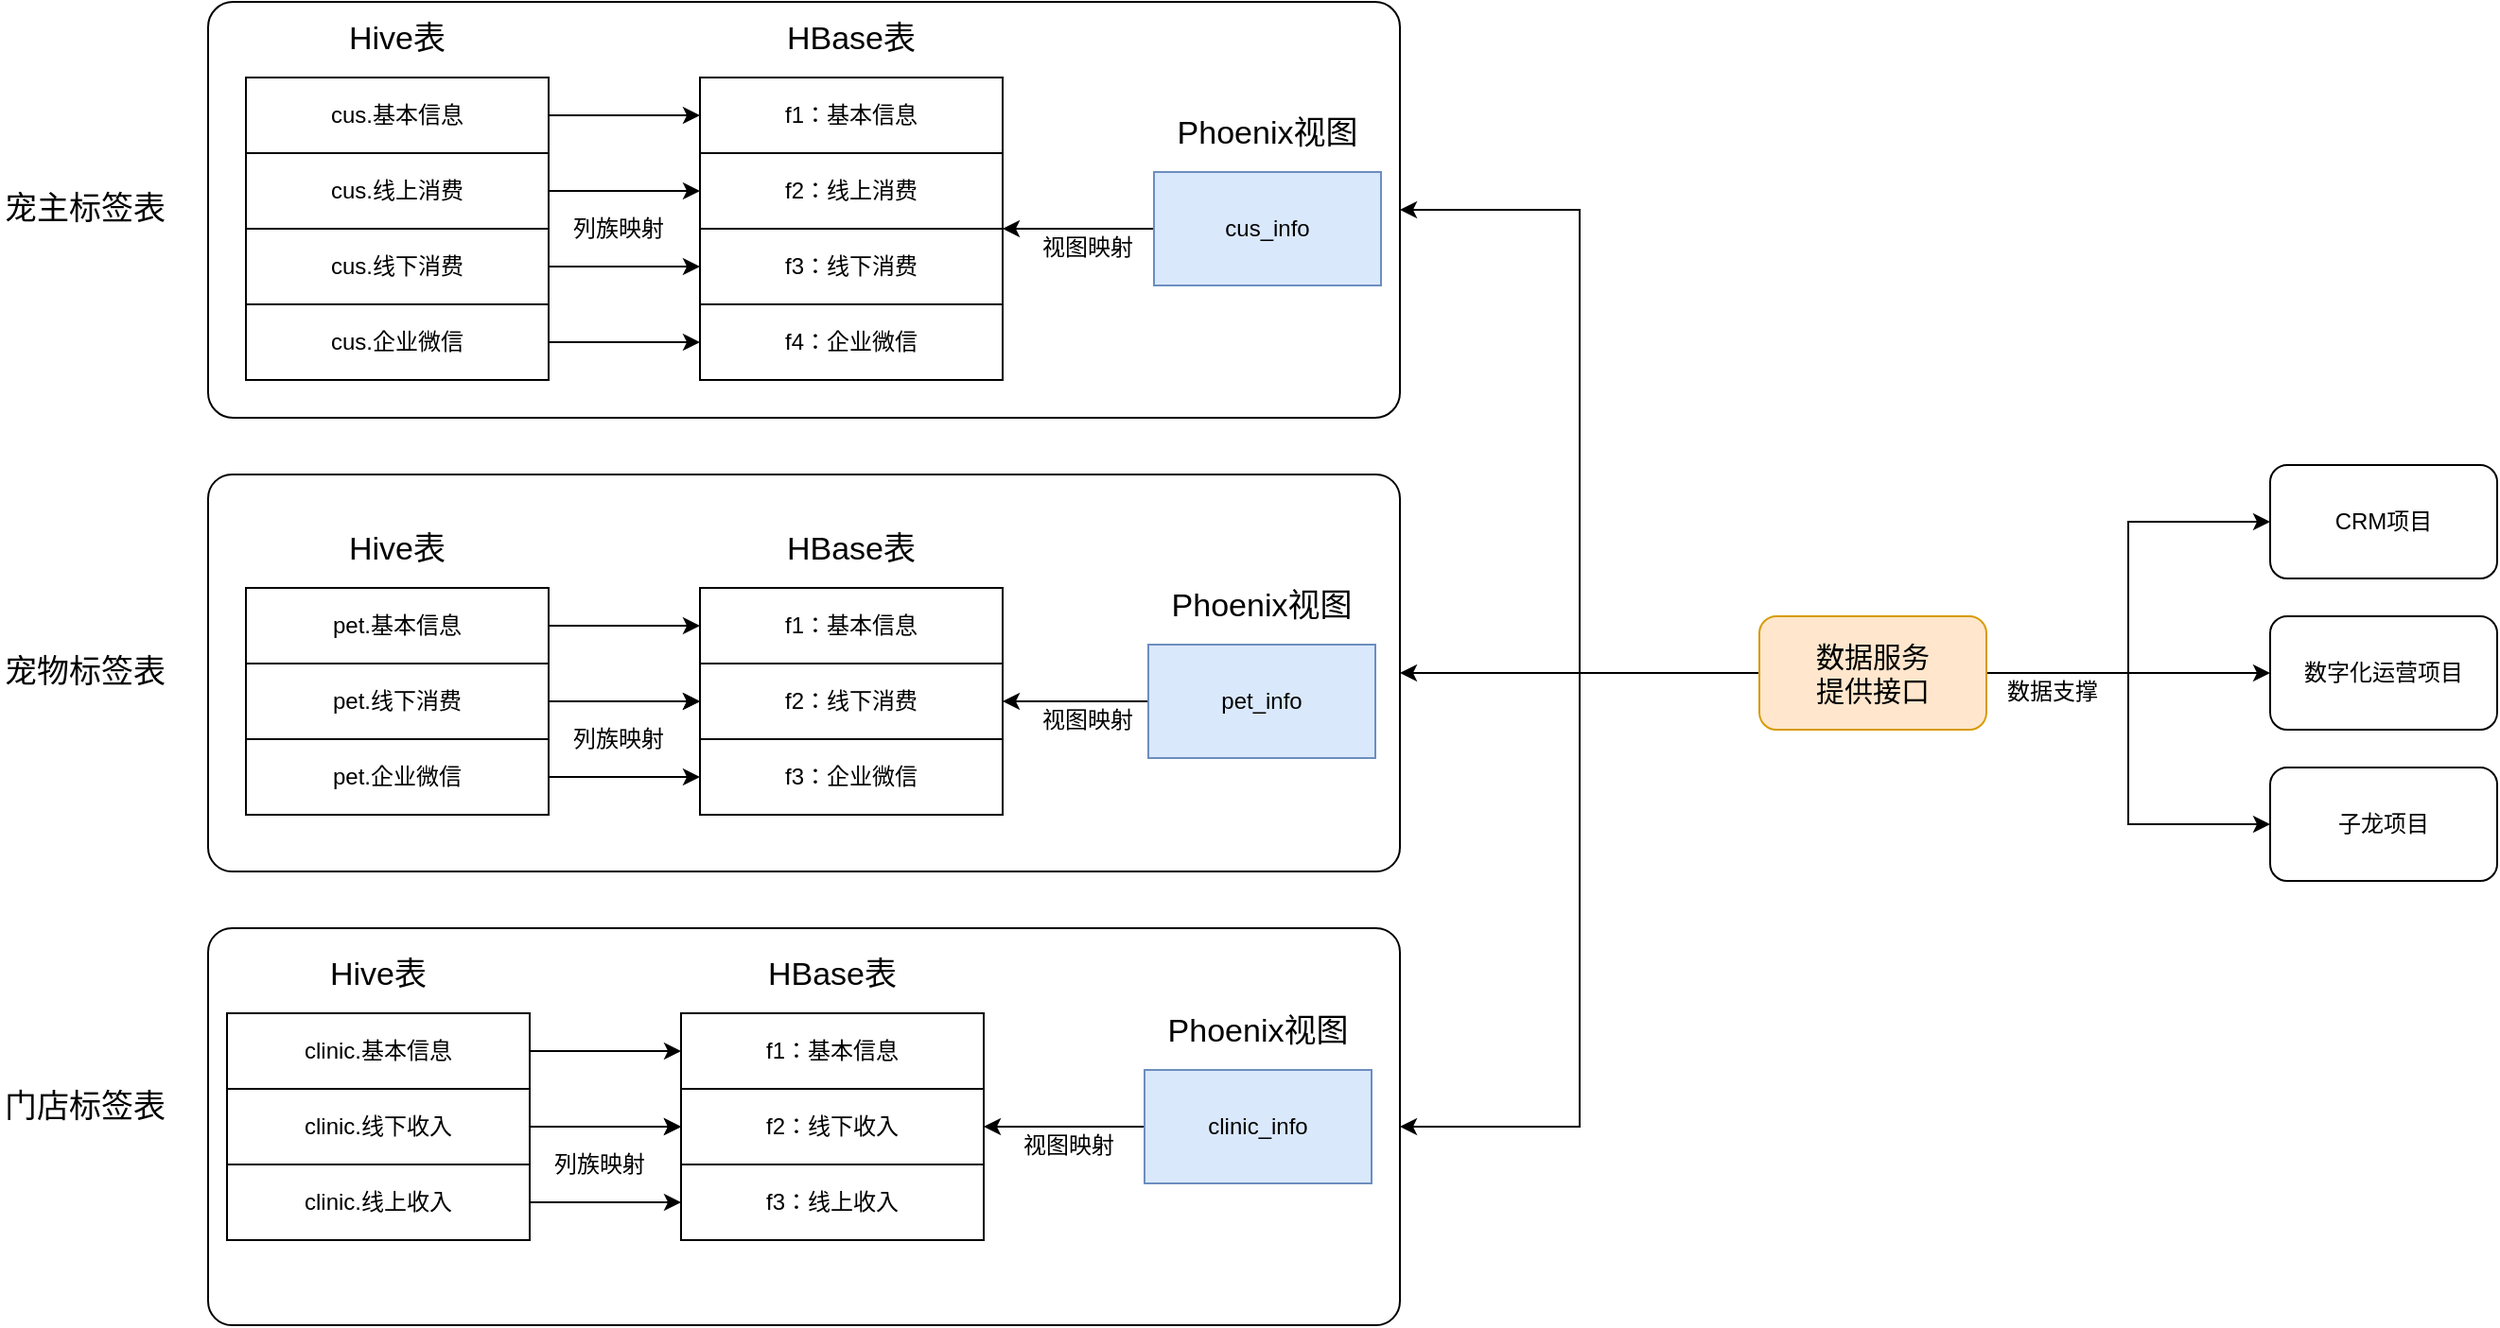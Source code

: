 <mxfile version="14.7.3" type="github">
  <diagram id="xKO2jFpGbFuBAF7imGHl" name="第 1 页">
    <mxGraphModel dx="1826" dy="803" grid="1" gridSize="10" guides="1" tooltips="1" connect="1" arrows="1" fold="1" page="0" pageScale="1" pageWidth="1169" pageHeight="1654" math="0" shadow="0">
      <root>
        <mxCell id="0" />
        <mxCell id="1" parent="0" />
        <mxCell id="o3u2XddfBa8lgzJc_Aud-81" value="" style="rounded=1;whiteSpace=wrap;html=1;arcSize=6;" vertex="1" parent="1">
          <mxGeometry x="60" y="530" width="630" height="210" as="geometry" />
        </mxCell>
        <mxCell id="o3u2XddfBa8lgzJc_Aud-77" value="" style="rounded=1;whiteSpace=wrap;html=1;arcSize=6;" vertex="1" parent="1">
          <mxGeometry x="60" y="290" width="630" height="210" as="geometry" />
        </mxCell>
        <mxCell id="o3u2XddfBa8lgzJc_Aud-75" value="" style="rounded=1;whiteSpace=wrap;html=1;arcSize=6;" vertex="1" parent="1">
          <mxGeometry x="60" y="40" width="630" height="220" as="geometry" />
        </mxCell>
        <mxCell id="o3u2XddfBa8lgzJc_Aud-11" style="edgeStyle=orthogonalEdgeStyle;rounded=0;orthogonalLoop=1;jettySize=auto;html=1;" edge="1" parent="1" source="o3u2XddfBa8lgzJc_Aud-1" target="o3u2XddfBa8lgzJc_Aud-5">
          <mxGeometry relative="1" as="geometry" />
        </mxCell>
        <mxCell id="o3u2XddfBa8lgzJc_Aud-1" value="cus.基本信息" style="rounded=1;whiteSpace=wrap;html=1;arcSize=0;" vertex="1" parent="1">
          <mxGeometry x="80" y="80" width="160" height="40" as="geometry" />
        </mxCell>
        <mxCell id="o3u2XddfBa8lgzJc_Aud-12" style="edgeStyle=orthogonalEdgeStyle;rounded=0;orthogonalLoop=1;jettySize=auto;html=1;" edge="1" parent="1" source="o3u2XddfBa8lgzJc_Aud-2" target="o3u2XddfBa8lgzJc_Aud-6">
          <mxGeometry relative="1" as="geometry" />
        </mxCell>
        <mxCell id="o3u2XddfBa8lgzJc_Aud-2" value="cus.线上消费" style="rounded=1;whiteSpace=wrap;html=1;arcSize=0;" vertex="1" parent="1">
          <mxGeometry x="80" y="120" width="160" height="40" as="geometry" />
        </mxCell>
        <mxCell id="o3u2XddfBa8lgzJc_Aud-13" style="edgeStyle=orthogonalEdgeStyle;rounded=0;orthogonalLoop=1;jettySize=auto;html=1;entryX=0;entryY=0.5;entryDx=0;entryDy=0;" edge="1" parent="1" source="o3u2XddfBa8lgzJc_Aud-3" target="o3u2XddfBa8lgzJc_Aud-7">
          <mxGeometry relative="1" as="geometry" />
        </mxCell>
        <mxCell id="o3u2XddfBa8lgzJc_Aud-3" value="cus.线下消费" style="rounded=1;whiteSpace=wrap;html=1;arcSize=0;" vertex="1" parent="1">
          <mxGeometry x="80" y="160" width="160" height="40" as="geometry" />
        </mxCell>
        <mxCell id="o3u2XddfBa8lgzJc_Aud-14" style="edgeStyle=orthogonalEdgeStyle;rounded=0;orthogonalLoop=1;jettySize=auto;html=1;entryX=0;entryY=0.5;entryDx=0;entryDy=0;" edge="1" parent="1" source="o3u2XddfBa8lgzJc_Aud-4" target="o3u2XddfBa8lgzJc_Aud-8">
          <mxGeometry relative="1" as="geometry" />
        </mxCell>
        <mxCell id="o3u2XddfBa8lgzJc_Aud-4" value="cus.企业微信" style="rounded=1;whiteSpace=wrap;html=1;arcSize=0;" vertex="1" parent="1">
          <mxGeometry x="80" y="200" width="160" height="40" as="geometry" />
        </mxCell>
        <mxCell id="o3u2XddfBa8lgzJc_Aud-5" value="f1：基本信息" style="rounded=0;whiteSpace=wrap;html=1;" vertex="1" parent="1">
          <mxGeometry x="320" y="80" width="160" height="40" as="geometry" />
        </mxCell>
        <mxCell id="o3u2XddfBa8lgzJc_Aud-6" value="f2：线上消费" style="rounded=0;whiteSpace=wrap;html=1;" vertex="1" parent="1">
          <mxGeometry x="320" y="120" width="160" height="40" as="geometry" />
        </mxCell>
        <mxCell id="o3u2XddfBa8lgzJc_Aud-7" value="f3：线下消费" style="rounded=0;whiteSpace=wrap;html=1;" vertex="1" parent="1">
          <mxGeometry x="320" y="160" width="160" height="40" as="geometry" />
        </mxCell>
        <mxCell id="o3u2XddfBa8lgzJc_Aud-8" value="f4：企业微信" style="rounded=0;whiteSpace=wrap;html=1;" vertex="1" parent="1">
          <mxGeometry x="320" y="200" width="160" height="40" as="geometry" />
        </mxCell>
        <mxCell id="o3u2XddfBa8lgzJc_Aud-9" value="&lt;font style=&quot;font-size: 17px&quot;&gt;Hive表&lt;/font&gt;" style="text;html=1;strokeColor=none;fillColor=none;align=center;verticalAlign=middle;whiteSpace=wrap;rounded=0;" vertex="1" parent="1">
          <mxGeometry x="120" y="50" width="80" height="20" as="geometry" />
        </mxCell>
        <mxCell id="o3u2XddfBa8lgzJc_Aud-10" value="&lt;font style=&quot;font-size: 17px&quot;&gt;HBase表&lt;/font&gt;" style="text;html=1;strokeColor=none;fillColor=none;align=center;verticalAlign=middle;whiteSpace=wrap;rounded=0;" vertex="1" parent="1">
          <mxGeometry x="360" y="50" width="80" height="20" as="geometry" />
        </mxCell>
        <mxCell id="o3u2XddfBa8lgzJc_Aud-17" style="edgeStyle=orthogonalEdgeStyle;rounded=0;orthogonalLoop=1;jettySize=auto;html=1;entryX=1;entryY=0;entryDx=0;entryDy=0;" edge="1" parent="1" source="o3u2XddfBa8lgzJc_Aud-15" target="o3u2XddfBa8lgzJc_Aud-7">
          <mxGeometry relative="1" as="geometry">
            <Array as="points">
              <mxPoint x="500" y="160" />
              <mxPoint x="500" y="160" />
            </Array>
          </mxGeometry>
        </mxCell>
        <mxCell id="o3u2XddfBa8lgzJc_Aud-15" value="cus_info" style="rounded=0;whiteSpace=wrap;html=1;fillColor=#dae8fc;strokeColor=#6c8ebf;" vertex="1" parent="1">
          <mxGeometry x="560" y="130" width="120" height="60" as="geometry" />
        </mxCell>
        <mxCell id="o3u2XddfBa8lgzJc_Aud-18" value="&lt;font style=&quot;font-size: 17px&quot;&gt;Phoenix视图&lt;/font&gt;" style="text;html=1;strokeColor=none;fillColor=none;align=center;verticalAlign=middle;whiteSpace=wrap;rounded=0;" vertex="1" parent="1">
          <mxGeometry x="565" y="100" width="110" height="20" as="geometry" />
        </mxCell>
        <mxCell id="o3u2XddfBa8lgzJc_Aud-19" value="CRM项目" style="rounded=1;whiteSpace=wrap;html=1;" vertex="1" parent="1">
          <mxGeometry x="1150" y="285" width="120" height="60" as="geometry" />
        </mxCell>
        <mxCell id="o3u2XddfBa8lgzJc_Aud-20" value="数字化运营项目" style="rounded=1;whiteSpace=wrap;html=1;" vertex="1" parent="1">
          <mxGeometry x="1150" y="365" width="120" height="60" as="geometry" />
        </mxCell>
        <mxCell id="o3u2XddfBa8lgzJc_Aud-21" value="子龙项目" style="rounded=1;whiteSpace=wrap;html=1;" vertex="1" parent="1">
          <mxGeometry x="1150" y="445" width="120" height="60" as="geometry" />
        </mxCell>
        <mxCell id="o3u2XddfBa8lgzJc_Aud-29" style="edgeStyle=orthogonalEdgeStyle;rounded=0;orthogonalLoop=1;jettySize=auto;html=1;entryX=0;entryY=0.5;entryDx=0;entryDy=0;" edge="1" parent="1" source="o3u2XddfBa8lgzJc_Aud-26" target="o3u2XddfBa8lgzJc_Aud-19">
          <mxGeometry relative="1" as="geometry" />
        </mxCell>
        <mxCell id="o3u2XddfBa8lgzJc_Aud-30" style="edgeStyle=orthogonalEdgeStyle;rounded=0;orthogonalLoop=1;jettySize=auto;html=1;entryX=0;entryY=0.5;entryDx=0;entryDy=0;" edge="1" parent="1" source="o3u2XddfBa8lgzJc_Aud-26" target="o3u2XddfBa8lgzJc_Aud-20">
          <mxGeometry relative="1" as="geometry" />
        </mxCell>
        <mxCell id="o3u2XddfBa8lgzJc_Aud-31" style="edgeStyle=orthogonalEdgeStyle;rounded=0;orthogonalLoop=1;jettySize=auto;html=1;entryX=0;entryY=0.5;entryDx=0;entryDy=0;" edge="1" parent="1" source="o3u2XddfBa8lgzJc_Aud-26" target="o3u2XddfBa8lgzJc_Aud-21">
          <mxGeometry relative="1" as="geometry" />
        </mxCell>
        <mxCell id="o3u2XddfBa8lgzJc_Aud-79" style="edgeStyle=orthogonalEdgeStyle;rounded=0;orthogonalLoop=1;jettySize=auto;html=1;entryX=1;entryY=0.5;entryDx=0;entryDy=0;" edge="1" parent="1" source="o3u2XddfBa8lgzJc_Aud-26" target="o3u2XddfBa8lgzJc_Aud-75">
          <mxGeometry relative="1" as="geometry" />
        </mxCell>
        <mxCell id="o3u2XddfBa8lgzJc_Aud-84" style="edgeStyle=orthogonalEdgeStyle;rounded=0;orthogonalLoop=1;jettySize=auto;html=1;entryX=1;entryY=0.5;entryDx=0;entryDy=0;" edge="1" parent="1" source="o3u2XddfBa8lgzJc_Aud-26" target="o3u2XddfBa8lgzJc_Aud-77">
          <mxGeometry relative="1" as="geometry" />
        </mxCell>
        <mxCell id="o3u2XddfBa8lgzJc_Aud-85" style="edgeStyle=orthogonalEdgeStyle;rounded=0;orthogonalLoop=1;jettySize=auto;html=1;entryX=1;entryY=0.5;entryDx=0;entryDy=0;" edge="1" parent="1" source="o3u2XddfBa8lgzJc_Aud-26" target="o3u2XddfBa8lgzJc_Aud-81">
          <mxGeometry relative="1" as="geometry" />
        </mxCell>
        <mxCell id="o3u2XddfBa8lgzJc_Aud-26" value="&lt;font style=&quot;font-size: 15px&quot;&gt;数据服务&lt;br&gt;提供接口&lt;/font&gt;" style="rounded=1;whiteSpace=wrap;html=1;fillColor=#ffe6cc;strokeColor=#d79b00;" vertex="1" parent="1">
          <mxGeometry x="880" y="365" width="120" height="60" as="geometry" />
        </mxCell>
        <mxCell id="o3u2XddfBa8lgzJc_Aud-32" value="视图映射" style="text;html=1;strokeColor=none;fillColor=none;align=center;verticalAlign=middle;whiteSpace=wrap;rounded=0;" vertex="1" parent="1">
          <mxGeometry x="500" y="160" width="50" height="20" as="geometry" />
        </mxCell>
        <mxCell id="o3u2XddfBa8lgzJc_Aud-33" value="列族映射" style="text;html=1;strokeColor=none;fillColor=none;align=center;verticalAlign=middle;whiteSpace=wrap;rounded=0;" vertex="1" parent="1">
          <mxGeometry x="252" y="150" width="50" height="20" as="geometry" />
        </mxCell>
        <mxCell id="o3u2XddfBa8lgzJc_Aud-34" value="数据支撑" style="text;html=1;strokeColor=none;fillColor=none;align=center;verticalAlign=middle;whiteSpace=wrap;rounded=0;" vertex="1" parent="1">
          <mxGeometry x="1010" y="395" width="50" height="20" as="geometry" />
        </mxCell>
        <mxCell id="o3u2XddfBa8lgzJc_Aud-35" style="edgeStyle=orthogonalEdgeStyle;rounded=0;orthogonalLoop=1;jettySize=auto;html=1;" edge="1" parent="1" source="o3u2XddfBa8lgzJc_Aud-36" target="o3u2XddfBa8lgzJc_Aud-43">
          <mxGeometry relative="1" as="geometry" />
        </mxCell>
        <mxCell id="o3u2XddfBa8lgzJc_Aud-36" value="pet.基本信息" style="rounded=1;whiteSpace=wrap;html=1;arcSize=0;" vertex="1" parent="1">
          <mxGeometry x="80" y="350" width="160" height="40" as="geometry" />
        </mxCell>
        <mxCell id="o3u2XddfBa8lgzJc_Aud-37" style="edgeStyle=orthogonalEdgeStyle;rounded=0;orthogonalLoop=1;jettySize=auto;html=1;" edge="1" parent="1">
          <mxGeometry relative="1" as="geometry">
            <mxPoint x="240" y="410" as="sourcePoint" />
            <mxPoint x="320" y="410" as="targetPoint" />
          </mxGeometry>
        </mxCell>
        <mxCell id="o3u2XddfBa8lgzJc_Aud-39" style="edgeStyle=orthogonalEdgeStyle;rounded=0;orthogonalLoop=1;jettySize=auto;html=1;entryX=0;entryY=0.5;entryDx=0;entryDy=0;" edge="1" parent="1" source="o3u2XddfBa8lgzJc_Aud-40" target="o3u2XddfBa8lgzJc_Aud-45">
          <mxGeometry relative="1" as="geometry" />
        </mxCell>
        <mxCell id="o3u2XddfBa8lgzJc_Aud-40" value="pet.线下消费" style="rounded=1;whiteSpace=wrap;html=1;arcSize=0;" vertex="1" parent="1">
          <mxGeometry x="80" y="390" width="160" height="40" as="geometry" />
        </mxCell>
        <mxCell id="o3u2XddfBa8lgzJc_Aud-41" style="edgeStyle=orthogonalEdgeStyle;rounded=0;orthogonalLoop=1;jettySize=auto;html=1;entryX=0;entryY=0.5;entryDx=0;entryDy=0;" edge="1" parent="1" source="o3u2XddfBa8lgzJc_Aud-42" target="o3u2XddfBa8lgzJc_Aud-46">
          <mxGeometry relative="1" as="geometry" />
        </mxCell>
        <mxCell id="o3u2XddfBa8lgzJc_Aud-42" value="pet.企业微信" style="rounded=1;whiteSpace=wrap;html=1;arcSize=0;" vertex="1" parent="1">
          <mxGeometry x="80" y="430" width="160" height="40" as="geometry" />
        </mxCell>
        <mxCell id="o3u2XddfBa8lgzJc_Aud-43" value="f1：基本信息" style="rounded=0;whiteSpace=wrap;html=1;" vertex="1" parent="1">
          <mxGeometry x="320" y="350" width="160" height="40" as="geometry" />
        </mxCell>
        <mxCell id="o3u2XddfBa8lgzJc_Aud-45" value="f2：线下消费" style="rounded=0;whiteSpace=wrap;html=1;" vertex="1" parent="1">
          <mxGeometry x="320" y="390" width="160" height="40" as="geometry" />
        </mxCell>
        <mxCell id="o3u2XddfBa8lgzJc_Aud-46" value="f3：企业微信" style="rounded=0;whiteSpace=wrap;html=1;" vertex="1" parent="1">
          <mxGeometry x="320" y="430" width="160" height="40" as="geometry" />
        </mxCell>
        <mxCell id="o3u2XddfBa8lgzJc_Aud-47" value="&lt;font style=&quot;font-size: 17px&quot;&gt;Hive表&lt;/font&gt;" style="text;html=1;strokeColor=none;fillColor=none;align=center;verticalAlign=middle;whiteSpace=wrap;rounded=0;" vertex="1" parent="1">
          <mxGeometry x="120" y="320" width="80" height="20" as="geometry" />
        </mxCell>
        <mxCell id="o3u2XddfBa8lgzJc_Aud-48" value="&lt;font style=&quot;font-size: 17px&quot;&gt;HBase表&lt;/font&gt;" style="text;html=1;strokeColor=none;fillColor=none;align=center;verticalAlign=middle;whiteSpace=wrap;rounded=0;" vertex="1" parent="1">
          <mxGeometry x="360" y="320" width="80" height="20" as="geometry" />
        </mxCell>
        <mxCell id="o3u2XddfBa8lgzJc_Aud-55" style="edgeStyle=orthogonalEdgeStyle;rounded=0;orthogonalLoop=1;jettySize=auto;html=1;exitX=0;exitY=0.5;exitDx=0;exitDy=0;entryX=1;entryY=0.5;entryDx=0;entryDy=0;" edge="1" parent="1" source="o3u2XddfBa8lgzJc_Aud-50" target="o3u2XddfBa8lgzJc_Aud-45">
          <mxGeometry relative="1" as="geometry" />
        </mxCell>
        <mxCell id="o3u2XddfBa8lgzJc_Aud-50" value="pet_info" style="rounded=0;whiteSpace=wrap;html=1;strokeColor=#6c8ebf;fillColor=#dae8fc;" vertex="1" parent="1">
          <mxGeometry x="557" y="380" width="120" height="60" as="geometry" />
        </mxCell>
        <mxCell id="o3u2XddfBa8lgzJc_Aud-51" value="&lt;font style=&quot;font-size: 17px&quot;&gt;Phoenix视图&lt;/font&gt;" style="text;html=1;strokeColor=none;fillColor=none;align=center;verticalAlign=middle;whiteSpace=wrap;rounded=0;" vertex="1" parent="1">
          <mxGeometry x="562" y="350" width="110" height="20" as="geometry" />
        </mxCell>
        <mxCell id="o3u2XddfBa8lgzJc_Aud-53" value="列族映射" style="text;html=1;strokeColor=none;fillColor=none;align=center;verticalAlign=middle;whiteSpace=wrap;rounded=0;" vertex="1" parent="1">
          <mxGeometry x="252" y="420" width="50" height="20" as="geometry" />
        </mxCell>
        <mxCell id="o3u2XddfBa8lgzJc_Aud-56" value="视图映射" style="text;html=1;strokeColor=none;fillColor=none;align=center;verticalAlign=middle;whiteSpace=wrap;rounded=0;" vertex="1" parent="1">
          <mxGeometry x="500" y="410" width="50" height="20" as="geometry" />
        </mxCell>
        <mxCell id="o3u2XddfBa8lgzJc_Aud-58" style="edgeStyle=orthogonalEdgeStyle;rounded=0;orthogonalLoop=1;jettySize=auto;html=1;" edge="1" parent="1" source="o3u2XddfBa8lgzJc_Aud-59" target="o3u2XddfBa8lgzJc_Aud-65">
          <mxGeometry relative="1" as="geometry" />
        </mxCell>
        <mxCell id="o3u2XddfBa8lgzJc_Aud-59" value="clinic.基本信息" style="rounded=1;whiteSpace=wrap;html=1;arcSize=0;" vertex="1" parent="1">
          <mxGeometry x="70" y="575" width="160" height="40" as="geometry" />
        </mxCell>
        <mxCell id="o3u2XddfBa8lgzJc_Aud-60" style="edgeStyle=orthogonalEdgeStyle;rounded=0;orthogonalLoop=1;jettySize=auto;html=1;" edge="1" parent="1">
          <mxGeometry relative="1" as="geometry">
            <mxPoint x="230" y="635" as="sourcePoint" />
            <mxPoint x="310" y="635" as="targetPoint" />
          </mxGeometry>
        </mxCell>
        <mxCell id="o3u2XddfBa8lgzJc_Aud-61" style="edgeStyle=orthogonalEdgeStyle;rounded=0;orthogonalLoop=1;jettySize=auto;html=1;entryX=0;entryY=0.5;entryDx=0;entryDy=0;" edge="1" parent="1" source="o3u2XddfBa8lgzJc_Aud-62" target="o3u2XddfBa8lgzJc_Aud-66">
          <mxGeometry relative="1" as="geometry" />
        </mxCell>
        <mxCell id="o3u2XddfBa8lgzJc_Aud-62" value="clinic.线下收入" style="rounded=1;whiteSpace=wrap;html=1;arcSize=0;" vertex="1" parent="1">
          <mxGeometry x="70" y="615" width="160" height="40" as="geometry" />
        </mxCell>
        <mxCell id="o3u2XddfBa8lgzJc_Aud-63" style="edgeStyle=orthogonalEdgeStyle;rounded=0;orthogonalLoop=1;jettySize=auto;html=1;entryX=0;entryY=0.5;entryDx=0;entryDy=0;" edge="1" parent="1" source="o3u2XddfBa8lgzJc_Aud-64" target="o3u2XddfBa8lgzJc_Aud-67">
          <mxGeometry relative="1" as="geometry" />
        </mxCell>
        <mxCell id="o3u2XddfBa8lgzJc_Aud-64" value="clinic.线上收入" style="rounded=1;whiteSpace=wrap;html=1;arcSize=0;" vertex="1" parent="1">
          <mxGeometry x="70" y="655" width="160" height="40" as="geometry" />
        </mxCell>
        <mxCell id="o3u2XddfBa8lgzJc_Aud-65" value="f1：基本信息" style="rounded=0;whiteSpace=wrap;html=1;" vertex="1" parent="1">
          <mxGeometry x="310" y="575" width="160" height="40" as="geometry" />
        </mxCell>
        <mxCell id="o3u2XddfBa8lgzJc_Aud-66" value="f2：线下收入" style="rounded=0;whiteSpace=wrap;html=1;" vertex="1" parent="1">
          <mxGeometry x="310" y="615" width="160" height="40" as="geometry" />
        </mxCell>
        <mxCell id="o3u2XddfBa8lgzJc_Aud-67" value="f3：线上收入" style="rounded=0;whiteSpace=wrap;html=1;" vertex="1" parent="1">
          <mxGeometry x="310" y="655" width="160" height="40" as="geometry" />
        </mxCell>
        <mxCell id="o3u2XddfBa8lgzJc_Aud-68" value="&lt;font style=&quot;font-size: 17px&quot;&gt;Hive表&lt;/font&gt;" style="text;html=1;strokeColor=none;fillColor=none;align=center;verticalAlign=middle;whiteSpace=wrap;rounded=0;" vertex="1" parent="1">
          <mxGeometry x="110" y="545" width="80" height="20" as="geometry" />
        </mxCell>
        <mxCell id="o3u2XddfBa8lgzJc_Aud-69" value="&lt;font style=&quot;font-size: 17px&quot;&gt;HBase表&lt;/font&gt;" style="text;html=1;strokeColor=none;fillColor=none;align=center;verticalAlign=middle;whiteSpace=wrap;rounded=0;" vertex="1" parent="1">
          <mxGeometry x="350" y="545" width="80" height="20" as="geometry" />
        </mxCell>
        <mxCell id="o3u2XddfBa8lgzJc_Aud-70" style="edgeStyle=orthogonalEdgeStyle;rounded=0;orthogonalLoop=1;jettySize=auto;html=1;exitX=0;exitY=0.5;exitDx=0;exitDy=0;entryX=1;entryY=0.5;entryDx=0;entryDy=0;" edge="1" parent="1" source="o3u2XddfBa8lgzJc_Aud-71" target="o3u2XddfBa8lgzJc_Aud-66">
          <mxGeometry relative="1" as="geometry" />
        </mxCell>
        <mxCell id="o3u2XddfBa8lgzJc_Aud-71" value="clinic_info" style="rounded=0;whiteSpace=wrap;html=1;fillColor=#dae8fc;strokeColor=#6c8ebf;" vertex="1" parent="1">
          <mxGeometry x="555" y="605" width="120" height="60" as="geometry" />
        </mxCell>
        <mxCell id="o3u2XddfBa8lgzJc_Aud-72" value="&lt;font style=&quot;font-size: 17px&quot;&gt;Phoenix视图&lt;/font&gt;" style="text;html=1;strokeColor=none;fillColor=none;align=center;verticalAlign=middle;whiteSpace=wrap;rounded=0;" vertex="1" parent="1">
          <mxGeometry x="560" y="575" width="110" height="20" as="geometry" />
        </mxCell>
        <mxCell id="o3u2XddfBa8lgzJc_Aud-73" value="列族映射" style="text;html=1;strokeColor=none;fillColor=none;align=center;verticalAlign=middle;whiteSpace=wrap;rounded=0;" vertex="1" parent="1">
          <mxGeometry x="242" y="645" width="50" height="20" as="geometry" />
        </mxCell>
        <mxCell id="o3u2XddfBa8lgzJc_Aud-74" value="视图映射" style="text;html=1;strokeColor=none;fillColor=none;align=center;verticalAlign=middle;whiteSpace=wrap;rounded=0;" vertex="1" parent="1">
          <mxGeometry x="490" y="635" width="50" height="20" as="geometry" />
        </mxCell>
        <mxCell id="o3u2XddfBa8lgzJc_Aud-76" value="&lt;span style=&quot;font-size: 17px&quot;&gt;宠主标签表&lt;/span&gt;" style="text;html=1;strokeColor=none;fillColor=none;align=center;verticalAlign=middle;whiteSpace=wrap;rounded=0;" vertex="1" parent="1">
          <mxGeometry x="-50" y="140" width="90" height="20" as="geometry" />
        </mxCell>
        <mxCell id="o3u2XddfBa8lgzJc_Aud-78" value="&lt;span style=&quot;font-size: 17px&quot;&gt;宠物标签表&lt;/span&gt;" style="text;html=1;strokeColor=none;fillColor=none;align=center;verticalAlign=middle;whiteSpace=wrap;rounded=0;" vertex="1" parent="1">
          <mxGeometry x="-50" y="385" width="90" height="20" as="geometry" />
        </mxCell>
        <mxCell id="o3u2XddfBa8lgzJc_Aud-82" value="&lt;span style=&quot;font-size: 17px&quot;&gt;门店标签表&lt;/span&gt;" style="text;html=1;strokeColor=none;fillColor=none;align=center;verticalAlign=middle;whiteSpace=wrap;rounded=0;" vertex="1" parent="1">
          <mxGeometry x="-50" y="615" width="90" height="20" as="geometry" />
        </mxCell>
      </root>
    </mxGraphModel>
  </diagram>
</mxfile>
